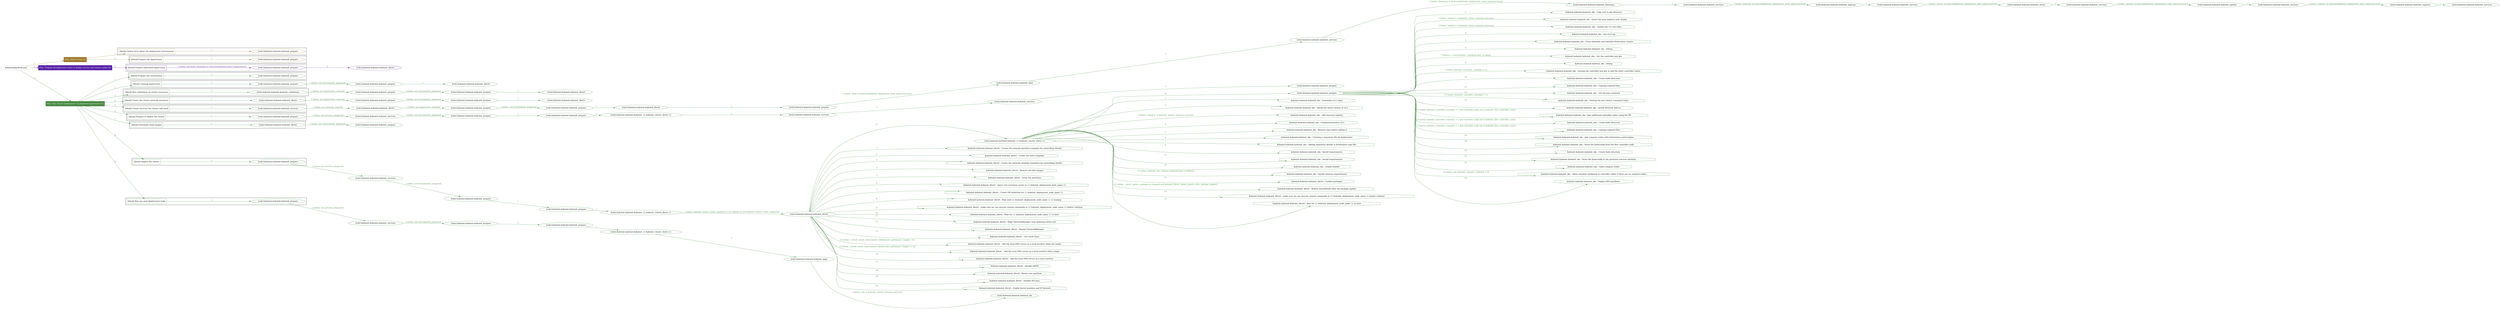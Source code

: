 digraph {
	graph [concentrate=true ordering=in rankdir=LR ratio=fill]
	edge [esep=5 sep=10]
	"kubeinit/playbook.yml" [id=root_node style=dotted]
	play_d4d77b22 [label="Play: Initial setup (1)" color="#a07a2c" fontcolor="#ffffff" id=play_d4d77b22 shape=box style=filled tooltip=localhost]
	"kubeinit/playbook.yml" -> play_d4d77b22 [label="1 " color="#a07a2c" fontcolor="#a07a2c" id=edge_79dcde41 labeltooltip="1 " tooltip="1 "]
	subgraph "kubeinit.kubeinit.kubeinit_prepare" {
		role_4501883b [label="[role] kubeinit.kubeinit.kubeinit_prepare" color="#a07a2c" id=role_4501883b tooltip="kubeinit.kubeinit.kubeinit_prepare"]
	}
	subgraph "kubeinit.kubeinit.kubeinit_prepare" {
		role_047ead16 [label="[role] kubeinit.kubeinit.kubeinit_prepare" color="#a07a2c" id=role_047ead16 tooltip="kubeinit.kubeinit.kubeinit_prepare"]
	}
	subgraph "Play: Initial setup (1)" {
		play_d4d77b22 -> block_c7b52730 [label=1 color="#a07a2c" fontcolor="#a07a2c" id=edge_9160d8a0 labeltooltip=1 tooltip=1]
		subgraph cluster_block_c7b52730 {
			block_c7b52730 [label="[block] Gather facts about the deployment environment" color="#a07a2c" id=block_c7b52730 labeltooltip="Gather facts about the deployment environment" shape=box tooltip="Gather facts about the deployment environment"]
			block_c7b52730 -> role_4501883b [label="1 " color="#a07a2c" fontcolor="#a07a2c" id=edge_6f75cf5a labeltooltip="1 " tooltip="1 "]
		}
		play_d4d77b22 -> block_043a42c6 [label=2 color="#a07a2c" fontcolor="#a07a2c" id=edge_60557d14 labeltooltip=2 tooltip=2]
		subgraph cluster_block_043a42c6 {
			block_043a42c6 [label="[block] Prepare the hypervisors" color="#a07a2c" id=block_043a42c6 labeltooltip="Prepare the hypervisors" shape=box tooltip="Prepare the hypervisors"]
			block_043a42c6 -> role_047ead16 [label="1 " color="#a07a2c" fontcolor="#a07a2c" id=edge_3c9b1602 labeltooltip="1 " tooltip="1 "]
		}
	}
	play_91c883c0 [label="Play: Prepare all hypervisor hosts to deploy service and cluster nodes (0)" color="#5923a9" fontcolor="#ffffff" id=play_91c883c0 shape=box style=filled tooltip="Play: Prepare all hypervisor hosts to deploy service and cluster nodes (0)"]
	"kubeinit/playbook.yml" -> play_91c883c0 [label="2 " color="#5923a9" fontcolor="#5923a9" id=edge_2e8b1e15 labeltooltip="2 " tooltip="2 "]
	subgraph "kubeinit.kubeinit.kubeinit_libvirt" {
		role_669dc52a [label="[role] kubeinit.kubeinit.kubeinit_libvirt" color="#5923a9" id=role_669dc52a tooltip="kubeinit.kubeinit.kubeinit_libvirt"]
	}
	subgraph "kubeinit.kubeinit.kubeinit_prepare" {
		role_9ec33ec7 [label="[role] kubeinit.kubeinit.kubeinit_prepare" color="#5923a9" id=role_9ec33ec7 tooltip="kubeinit.kubeinit.kubeinit_prepare"]
		role_9ec33ec7 -> role_669dc52a [label="1 " color="#5923a9" fontcolor="#5923a9" id=edge_3d23dd4a labeltooltip="1 " tooltip="1 "]
	}
	subgraph "Play: Prepare all hypervisor hosts to deploy service and cluster nodes (0)" {
		play_91c883c0 -> block_e22d822f [label=1 color="#5923a9" fontcolor="#5923a9" id=edge_7d77dcc9 labeltooltip=1 tooltip=1]
		subgraph cluster_block_e22d822f {
			block_e22d822f [label="[block] Prepare individual hypervisors" color="#5923a9" id=block_e22d822f labeltooltip="Prepare individual hypervisors" shape=box tooltip="Prepare individual hypervisors"]
			block_e22d822f -> role_9ec33ec7 [label="1 [when: inventory_hostname in hostvars['kubeinit-facts'].hypervisors]" color="#5923a9" fontcolor="#5923a9" id=edge_fa0eca0b labeltooltip="1 [when: inventory_hostname in hostvars['kubeinit-facts'].hypervisors]" tooltip="1 [when: inventory_hostname in hostvars['kubeinit-facts'].hypervisors]"]
		}
	}
	play_d4f553b8 [label="Play: Run cluster deployment on prepared hypervisors (1)" color="#478943" fontcolor="#ffffff" id=play_d4f553b8 shape=box style=filled tooltip=localhost]
	"kubeinit/playbook.yml" -> play_d4f553b8 [label="3 " color="#478943" fontcolor="#478943" id=edge_8801c0a6 labeltooltip="3 " tooltip="3 "]
	subgraph "kubeinit.kubeinit.kubeinit_prepare" {
		role_c58028f7 [label="[role] kubeinit.kubeinit.kubeinit_prepare" color="#478943" id=role_c58028f7 tooltip="kubeinit.kubeinit.kubeinit_prepare"]
	}
	subgraph "kubeinit.kubeinit.kubeinit_libvirt" {
		role_3917fda2 [label="[role] kubeinit.kubeinit.kubeinit_libvirt" color="#478943" id=role_3917fda2 tooltip="kubeinit.kubeinit.kubeinit_libvirt"]
	}
	subgraph "kubeinit.kubeinit.kubeinit_prepare" {
		role_a69c313b [label="[role] kubeinit.kubeinit.kubeinit_prepare" color="#478943" id=role_a69c313b tooltip="kubeinit.kubeinit.kubeinit_prepare"]
		role_a69c313b -> role_3917fda2 [label="1 " color="#478943" fontcolor="#478943" id=edge_b71e2303 labeltooltip="1 " tooltip="1 "]
	}
	subgraph "kubeinit.kubeinit.kubeinit_prepare" {
		role_db888dc7 [label="[role] kubeinit.kubeinit.kubeinit_prepare" color="#478943" id=role_db888dc7 tooltip="kubeinit.kubeinit.kubeinit_prepare"]
		role_db888dc7 -> role_a69c313b [label="1 [when: not environment_prepared]" color="#478943" fontcolor="#478943" id=edge_5b6bb148 labeltooltip="1 [when: not environment_prepared]" tooltip="1 [when: not environment_prepared]"]
	}
	subgraph "kubeinit.kubeinit.kubeinit_libvirt" {
		role_cfd1fe90 [label="[role] kubeinit.kubeinit.kubeinit_libvirt" color="#478943" id=role_cfd1fe90 tooltip="kubeinit.kubeinit.kubeinit_libvirt"]
	}
	subgraph "kubeinit.kubeinit.kubeinit_prepare" {
		role_fe9180e7 [label="[role] kubeinit.kubeinit.kubeinit_prepare" color="#478943" id=role_fe9180e7 tooltip="kubeinit.kubeinit.kubeinit_prepare"]
		role_fe9180e7 -> role_cfd1fe90 [label="1 " color="#478943" fontcolor="#478943" id=edge_07fadc2b labeltooltip="1 " tooltip="1 "]
	}
	subgraph "kubeinit.kubeinit.kubeinit_prepare" {
		role_79abaab3 [label="[role] kubeinit.kubeinit.kubeinit_prepare" color="#478943" id=role_79abaab3 tooltip="kubeinit.kubeinit.kubeinit_prepare"]
		role_79abaab3 -> role_fe9180e7 [label="1 [when: not environment_prepared]" color="#478943" fontcolor="#478943" id=edge_6b4d68da labeltooltip="1 [when: not environment_prepared]" tooltip="1 [when: not environment_prepared]"]
	}
	subgraph "kubeinit.kubeinit.kubeinit_validations" {
		role_08c80b3b [label="[role] kubeinit.kubeinit.kubeinit_validations" color="#478943" id=role_08c80b3b tooltip="kubeinit.kubeinit.kubeinit_validations"]
		role_08c80b3b -> role_79abaab3 [label="1 [when: not hypervisors_cleaned]" color="#478943" fontcolor="#478943" id=edge_cbfe8aa2 labeltooltip="1 [when: not hypervisors_cleaned]" tooltip="1 [when: not hypervisors_cleaned]"]
	}
	subgraph "kubeinit.kubeinit.kubeinit_libvirt" {
		role_cfe344e5 [label="[role] kubeinit.kubeinit.kubeinit_libvirt" color="#478943" id=role_cfe344e5 tooltip="kubeinit.kubeinit.kubeinit_libvirt"]
	}
	subgraph "kubeinit.kubeinit.kubeinit_prepare" {
		role_c0e626fa [label="[role] kubeinit.kubeinit.kubeinit_prepare" color="#478943" id=role_c0e626fa tooltip="kubeinit.kubeinit.kubeinit_prepare"]
		role_c0e626fa -> role_cfe344e5 [label="1 " color="#478943" fontcolor="#478943" id=edge_96a4e832 labeltooltip="1 " tooltip="1 "]
	}
	subgraph "kubeinit.kubeinit.kubeinit_prepare" {
		role_a91628ec [label="[role] kubeinit.kubeinit.kubeinit_prepare" color="#478943" id=role_a91628ec tooltip="kubeinit.kubeinit.kubeinit_prepare"]
		role_a91628ec -> role_c0e626fa [label="1 [when: not environment_prepared]" color="#478943" fontcolor="#478943" id=edge_5da10824 labeltooltip="1 [when: not environment_prepared]" tooltip="1 [when: not environment_prepared]"]
	}
	subgraph "kubeinit.kubeinit.kubeinit_libvirt" {
		role_e39b89f4 [label="[role] kubeinit.kubeinit.kubeinit_libvirt" color="#478943" id=role_e39b89f4 tooltip="kubeinit.kubeinit.kubeinit_libvirt"]
		role_e39b89f4 -> role_a91628ec [label="1 [when: not hypervisors_cleaned]" color="#478943" fontcolor="#478943" id=edge_ad66539f labeltooltip="1 [when: not hypervisors_cleaned]" tooltip="1 [when: not hypervisors_cleaned]"]
	}
	subgraph "kubeinit.kubeinit.kubeinit_services" {
		role_ae8d18d0 [label="[role] kubeinit.kubeinit.kubeinit_services" color="#478943" id=role_ae8d18d0 tooltip="kubeinit.kubeinit.kubeinit_services"]
	}
	subgraph "kubeinit.kubeinit.kubeinit_registry" {
		role_37f35276 [label="[role] kubeinit.kubeinit.kubeinit_registry" color="#478943" id=role_37f35276 tooltip="kubeinit.kubeinit.kubeinit_registry"]
		role_37f35276 -> role_ae8d18d0 [label="1 " color="#478943" fontcolor="#478943" id=edge_7e3e0c0f labeltooltip="1 " tooltip="1 "]
	}
	subgraph "kubeinit.kubeinit.kubeinit_services" {
		role_48c9e06d [label="[role] kubeinit.kubeinit.kubeinit_services" color="#478943" id=role_48c9e06d tooltip="kubeinit.kubeinit.kubeinit_services"]
		role_48c9e06d -> role_37f35276 [label="1 [when: 'registry' in hostvars[kubeinit_deployment_node_name].services]" color="#478943" fontcolor="#478943" id=edge_f7739789 labeltooltip="1 [when: 'registry' in hostvars[kubeinit_deployment_node_name].services]" tooltip="1 [when: 'registry' in hostvars[kubeinit_deployment_node_name].services]"]
	}
	subgraph "kubeinit.kubeinit.kubeinit_apache" {
		role_e78719f1 [label="[role] kubeinit.kubeinit.kubeinit_apache" color="#478943" id=role_e78719f1 tooltip="kubeinit.kubeinit.kubeinit_apache"]
		role_e78719f1 -> role_48c9e06d [label="1 " color="#478943" fontcolor="#478943" id=edge_3b934ff1 labeltooltip="1 " tooltip="1 "]
	}
	subgraph "kubeinit.kubeinit.kubeinit_services" {
		role_52277560 [label="[role] kubeinit.kubeinit.kubeinit_services" color="#478943" id=role_52277560 tooltip="kubeinit.kubeinit.kubeinit_services"]
		role_52277560 -> role_e78719f1 [label="1 [when: 'apache' in hostvars[kubeinit_deployment_node_name].services]" color="#478943" fontcolor="#478943" id=edge_0d6b33e4 labeltooltip="1 [when: 'apache' in hostvars[kubeinit_deployment_node_name].services]" tooltip="1 [when: 'apache' in hostvars[kubeinit_deployment_node_name].services]"]
	}
	subgraph "kubeinit.kubeinit.kubeinit_nexus" {
		role_5100aa07 [label="[role] kubeinit.kubeinit.kubeinit_nexus" color="#478943" id=role_5100aa07 tooltip="kubeinit.kubeinit.kubeinit_nexus"]
		role_5100aa07 -> role_52277560 [label="1 " color="#478943" fontcolor="#478943" id=edge_b99e6f61 labeltooltip="1 " tooltip="1 "]
	}
	subgraph "kubeinit.kubeinit.kubeinit_services" {
		role_5b4f5647 [label="[role] kubeinit.kubeinit.kubeinit_services" color="#478943" id=role_5b4f5647 tooltip="kubeinit.kubeinit.kubeinit_services"]
		role_5b4f5647 -> role_5100aa07 [label="1 [when: 'nexus' in hostvars[kubeinit_deployment_node_name].services]" color="#478943" fontcolor="#478943" id=edge_f99dc211 labeltooltip="1 [when: 'nexus' in hostvars[kubeinit_deployment_node_name].services]" tooltip="1 [when: 'nexus' in hostvars[kubeinit_deployment_node_name].services]"]
	}
	subgraph "kubeinit.kubeinit.kubeinit_haproxy" {
		role_3cc3ce8a [label="[role] kubeinit.kubeinit.kubeinit_haproxy" color="#478943" id=role_3cc3ce8a tooltip="kubeinit.kubeinit.kubeinit_haproxy"]
		role_3cc3ce8a -> role_5b4f5647 [label="1 " color="#478943" fontcolor="#478943" id=edge_2f2a434f labeltooltip="1 " tooltip="1 "]
	}
	subgraph "kubeinit.kubeinit.kubeinit_services" {
		role_7fa9b4f1 [label="[role] kubeinit.kubeinit.kubeinit_services" color="#478943" id=role_7fa9b4f1 tooltip="kubeinit.kubeinit.kubeinit_services"]
		role_7fa9b4f1 -> role_3cc3ce8a [label="1 [when: 'haproxy' in hostvars[kubeinit_deployment_node_name].services]" color="#478943" fontcolor="#478943" id=edge_d99e5958 labeltooltip="1 [when: 'haproxy' in hostvars[kubeinit_deployment_node_name].services]" tooltip="1 [when: 'haproxy' in hostvars[kubeinit_deployment_node_name].services]"]
	}
	subgraph "kubeinit.kubeinit.kubeinit_dnsmasq" {
		role_89cbbf13 [label="[role] kubeinit.kubeinit.kubeinit_dnsmasq" color="#478943" id=role_89cbbf13 tooltip="kubeinit.kubeinit.kubeinit_dnsmasq"]
		role_89cbbf13 -> role_7fa9b4f1 [label="1 " color="#478943" fontcolor="#478943" id=edge_60d6a06a labeltooltip="1 " tooltip="1 "]
	}
	subgraph "kubeinit.kubeinit.kubeinit_services" {
		role_91f6214d [label="[role] kubeinit.kubeinit.kubeinit_services" color="#478943" id=role_91f6214d tooltip="kubeinit.kubeinit.kubeinit_services"]
		role_91f6214d -> role_89cbbf13 [label="1 [when: 'dnsmasq' in hostvars[kubeinit_deployment_node_name].services]" color="#478943" fontcolor="#478943" id=edge_1c7d1fcb labeltooltip="1 [when: 'dnsmasq' in hostvars[kubeinit_deployment_node_name].services]" tooltip="1 [when: 'dnsmasq' in hostvars[kubeinit_deployment_node_name].services]"]
	}
	subgraph "kubeinit.kubeinit.kubeinit_bind" {
		role_813ae8a4 [label="[role] kubeinit.kubeinit.kubeinit_bind" color="#478943" id=role_813ae8a4 tooltip="kubeinit.kubeinit.kubeinit_bind"]
		role_813ae8a4 -> role_91f6214d [label="1 " color="#478943" fontcolor="#478943" id=edge_86f5b96c labeltooltip="1 " tooltip="1 "]
	}
	subgraph "kubeinit.kubeinit.kubeinit_prepare" {
		role_7f4ef263 [label="[role] kubeinit.kubeinit.kubeinit_prepare" color="#478943" id=role_7f4ef263 tooltip="kubeinit.kubeinit.kubeinit_prepare"]
		role_7f4ef263 -> role_813ae8a4 [label="1 [when: 'bind' in hostvars[kubeinit_deployment_node_name].services]" color="#478943" fontcolor="#478943" id=edge_c3ad13d6 labeltooltip="1 [when: 'bind' in hostvars[kubeinit_deployment_node_name].services]" tooltip="1 [when: 'bind' in hostvars[kubeinit_deployment_node_name].services]"]
	}
	subgraph "kubeinit.kubeinit.kubeinit_libvirt" {
		role_41d34a71 [label="[role] kubeinit.kubeinit.kubeinit_libvirt" color="#478943" id=role_41d34a71 tooltip="kubeinit.kubeinit.kubeinit_libvirt"]
		role_41d34a71 -> role_7f4ef263 [label="1 " color="#478943" fontcolor="#478943" id=edge_825a88b9 labeltooltip="1 " tooltip="1 "]
	}
	subgraph "kubeinit.kubeinit.kubeinit_prepare" {
		role_12e5f435 [label="[role] kubeinit.kubeinit.kubeinit_prepare" color="#478943" id=role_12e5f435 tooltip="kubeinit.kubeinit.kubeinit_prepare"]
		role_12e5f435 -> role_41d34a71 [label="1 " color="#478943" fontcolor="#478943" id=edge_37f16cb2 labeltooltip="1 " tooltip="1 "]
	}
	subgraph "kubeinit.kubeinit.kubeinit_prepare" {
		role_3d51044f [label="[role] kubeinit.kubeinit.kubeinit_prepare" color="#478943" id=role_3d51044f tooltip="kubeinit.kubeinit.kubeinit_prepare"]
		role_3d51044f -> role_12e5f435 [label="1 [when: not environment_prepared]" color="#478943" fontcolor="#478943" id=edge_82e0d5d6 labeltooltip="1 [when: not environment_prepared]" tooltip="1 [when: not environment_prepared]"]
	}
	subgraph "kubeinit.kubeinit.kubeinit_libvirt" {
		role_e99ea3e6 [label="[role] kubeinit.kubeinit.kubeinit_libvirt" color="#478943" id=role_e99ea3e6 tooltip="kubeinit.kubeinit.kubeinit_libvirt"]
		role_e99ea3e6 -> role_3d51044f [label="1 [when: not hypervisors_cleaned]" color="#478943" fontcolor="#478943" id=edge_36ca0c4d labeltooltip="1 [when: not hypervisors_cleaned]" tooltip="1 [when: not hypervisors_cleaned]"]
	}
	subgraph "kubeinit.kubeinit.kubeinit_services" {
		role_fdc29d08 [label="[role] kubeinit.kubeinit.kubeinit_services" color="#478943" id=role_fdc29d08 tooltip="kubeinit.kubeinit.kubeinit_services"]
		role_fdc29d08 -> role_e99ea3e6 [label="1 [when: not network_created]" color="#478943" fontcolor="#478943" id=edge_72854025 labeltooltip="1 [when: not network_created]" tooltip="1 [when: not network_created]"]
	}
	subgraph "kubeinit.kubeinit.kubeinit_prepare" {
		role_1ca90ad2 [label="[role] kubeinit.kubeinit.kubeinit_prepare" color="#478943" id=role_1ca90ad2 tooltip="kubeinit.kubeinit.kubeinit_prepare"]
	}
	subgraph "kubeinit.kubeinit.kubeinit_services" {
		role_9b0968b0 [label="[role] kubeinit.kubeinit.kubeinit_services" color="#478943" id=role_9b0968b0 tooltip="kubeinit.kubeinit.kubeinit_services"]
		role_9b0968b0 -> role_1ca90ad2 [label="1 " color="#478943" fontcolor="#478943" id=edge_8fc0e30c labeltooltip="1 " tooltip="1 "]
	}
	subgraph "kubeinit.kubeinit.kubeinit_services" {
		role_73fdd151 [label="[role] kubeinit.kubeinit.kubeinit_services" color="#478943" id=role_73fdd151 tooltip="kubeinit.kubeinit.kubeinit_services"]
		role_73fdd151 -> role_9b0968b0 [label="1 " color="#478943" fontcolor="#478943" id=edge_efed826b labeltooltip="1 " tooltip="1 "]
	}
	subgraph "kubeinit.kubeinit.kubeinit_{{ kubeinit_cluster_distro }}" {
		role_9e1836e9 [label="[role] kubeinit.kubeinit.kubeinit_{{ kubeinit_cluster_distro }}" color="#478943" id=role_9e1836e9 tooltip="kubeinit.kubeinit.kubeinit_{{ kubeinit_cluster_distro }}"]
		role_9e1836e9 -> role_73fdd151 [label="1 " color="#478943" fontcolor="#478943" id=edge_bb0da919 labeltooltip="1 " tooltip="1 "]
	}
	subgraph "kubeinit.kubeinit.kubeinit_prepare" {
		role_8b6f376c [label="[role] kubeinit.kubeinit.kubeinit_prepare" color="#478943" id=role_8b6f376c tooltip="kubeinit.kubeinit.kubeinit_prepare"]
		role_8b6f376c -> role_9e1836e9 [label="1 " color="#478943" fontcolor="#478943" id=edge_705d5cdd labeltooltip="1 " tooltip="1 "]
	}
	subgraph "kubeinit.kubeinit.kubeinit_prepare" {
		role_5f414413 [label="[role] kubeinit.kubeinit.kubeinit_prepare" color="#478943" id=role_5f414413 tooltip="kubeinit.kubeinit.kubeinit_prepare"]
		role_5f414413 -> role_8b6f376c [label="1 " color="#478943" fontcolor="#478943" id=edge_d5652087 labeltooltip="1 " tooltip="1 "]
	}
	subgraph "kubeinit.kubeinit.kubeinit_services" {
		role_e0341c39 [label="[role] kubeinit.kubeinit.kubeinit_services" color="#478943" id=role_e0341c39 tooltip="kubeinit.kubeinit.kubeinit_services"]
		role_e0341c39 -> role_5f414413 [label="1 [when: not environment_prepared]" color="#478943" fontcolor="#478943" id=edge_68f52832 labeltooltip="1 [when: not environment_prepared]" tooltip="1 [when: not environment_prepared]"]
	}
	subgraph "kubeinit.kubeinit.kubeinit_prepare" {
		role_33ab1c8f [label="[role] kubeinit.kubeinit.kubeinit_prepare" color="#478943" id=role_33ab1c8f tooltip="kubeinit.kubeinit.kubeinit_prepare"]
		role_33ab1c8f -> role_e0341c39 [label="1 [when: not services_prepared]" color="#478943" fontcolor="#478943" id=edge_274a162a labeltooltip="1 [when: not services_prepared]" tooltip="1 [when: not services_prepared]"]
	}
	subgraph "kubeinit.kubeinit.kubeinit_prepare" {
		role_4a91c4ba [label="[role] kubeinit.kubeinit.kubeinit_prepare" color="#478943" id=role_4a91c4ba tooltip="kubeinit.kubeinit.kubeinit_prepare"]
	}
	subgraph "kubeinit.kubeinit.kubeinit_libvirt" {
		role_bdab9dc5 [label="[role] kubeinit.kubeinit.kubeinit_libvirt" color="#478943" id=role_bdab9dc5 tooltip="kubeinit.kubeinit.kubeinit_libvirt"]
		role_bdab9dc5 -> role_4a91c4ba [label="1 [when: not environment_prepared]" color="#478943" fontcolor="#478943" id=edge_7f43e0c6 labeltooltip="1 [when: not environment_prepared]" tooltip="1 [when: not environment_prepared]"]
	}
	subgraph "kubeinit.kubeinit.kubeinit_prepare" {
		role_af5460e3 [label="[role] kubeinit.kubeinit.kubeinit_prepare" color="#478943" id=role_af5460e3 tooltip="kubeinit.kubeinit.kubeinit_prepare"]
		task_7c10e38d [label="kubeinit.kubeinit.kubeinit_eks : Copy cert to pki directory" color="#478943" id=task_7c10e38d shape=octagon tooltip="kubeinit.kubeinit.kubeinit_eks : Copy cert to pki directory"]
		role_af5460e3 -> task_7c10e38d [label="1 " color="#478943" fontcolor="#478943" id=edge_69617a4b labeltooltip="1 " tooltip="1 "]
		task_33202d2a [label="kubeinit.kubeinit.kubeinit_eks : Insert the local registry auth details" color="#478943" id=task_33202d2a shape=octagon tooltip="kubeinit.kubeinit.kubeinit_eks : Insert the local registry auth details"]
		role_af5460e3 -> task_33202d2a [label="2 [when: 'registry' in kubeinit_cluster_hostvars.services]" color="#478943" fontcolor="#478943" id=edge_f4ce74c3 labeltooltip="2 [when: 'registry' in kubeinit_cluster_hostvars.services]" tooltip="2 [when: 'registry' in kubeinit_cluster_hostvars.services]"]
		task_44817f6e [label="kubeinit.kubeinit.kubeinit_eks : Update the CA certs files" color="#478943" id=task_44817f6e shape=octagon tooltip="kubeinit.kubeinit.kubeinit_eks : Update the CA certs files"]
		role_af5460e3 -> task_44817f6e [label="3 [when: 'registry' in kubeinit_cluster_hostvars.services]" color="#478943" fontcolor="#478943" id=edge_7e1005bb labeltooltip="3 [when: 'registry' in kubeinit_cluster_hostvars.services]" tooltip="3 [when: 'registry' in kubeinit_cluster_hostvars.services]"]
		task_de3a362e [label="kubeinit.kubeinit.kubeinit_eks : Get etcd tag" color="#478943" id=task_de3a362e shape=octagon tooltip="kubeinit.kubeinit.kubeinit_eks : Get etcd tag"]
		role_af5460e3 -> task_de3a362e [label="4 " color="#478943" fontcolor="#478943" id=edge_48ee3e14 labeltooltip="4 " tooltip="4 "]
		task_96eaa129 [label="kubeinit.kubeinit.kubeinit_eks : Clean kubeadm and initialize Kubernetes cluster" color="#478943" id=task_96eaa129 shape=octagon tooltip="kubeinit.kubeinit.kubeinit_eks : Clean kubeadm and initialize Kubernetes cluster"]
		role_af5460e3 -> task_96eaa129 [label="5 " color="#478943" fontcolor="#478943" id=edge_21f83e2d labeltooltip="5 " tooltip="5 "]
		task_db5e8f02 [label="kubeinit.kubeinit.kubeinit_eks : Debug" color="#478943" id=task_db5e8f02 shape=octagon tooltip="kubeinit.kubeinit.kubeinit_eks : Debug"]
		role_af5460e3 -> task_db5e8f02 [label="6 " color="#478943" fontcolor="#478943" id=edge_542a2dc0 labeltooltip="6 " tooltip="6 "]
		task_4cf57dad [label="kubeinit.kubeinit.kubeinit_eks : Get the controller join key" color="#478943" id=task_4cf57dad shape=octagon tooltip="kubeinit.kubeinit.kubeinit_eks : Get the controller join key"]
		role_af5460e3 -> task_4cf57dad [label="7 [when: ('--control-plane --certificate-key' in item)]" color="#478943" fontcolor="#478943" id=edge_81e549ab labeltooltip="7 [when: ('--control-plane --certificate-key' in item)]" tooltip="7 [when: ('--control-plane --certificate-key' in item)]"]
		task_0c64eefb [label="kubeinit.kubeinit.kubeinit_eks : Debug" color="#478943" id=task_0c64eefb shape=octagon tooltip="kubeinit.kubeinit.kubeinit_eks : Debug"]
		role_af5460e3 -> task_0c64eefb [label="8 " color="#478943" fontcolor="#478943" id=edge_ece7d75e labeltooltip="8 " tooltip="8 "]
		task_f42fc3c0 [label="kubeinit.kubeinit.kubeinit_eks : Storing the controller join key to add the other controller nodes." color="#478943" id=task_f42fc3c0 shape=octagon tooltip="kubeinit.kubeinit.kubeinit_eks : Storing the controller join key to add the other controller nodes."]
		role_af5460e3 -> task_f42fc3c0 [label="9 [when: kubeinit_controller_count|int > 1]" color="#478943" fontcolor="#478943" id=edge_7ef73b54 labeltooltip="9 [when: kubeinit_controller_count|int > 1]" tooltip="9 [when: kubeinit_controller_count|int > 1]"]
		task_5fd52c8e [label="kubeinit.kubeinit.kubeinit_eks : Create kube directory" color="#478943" id=task_5fd52c8e shape=octagon tooltip="kubeinit.kubeinit.kubeinit_eks : Create kube directory"]
		role_af5460e3 -> task_5fd52c8e [label="10 " color="#478943" fontcolor="#478943" id=edge_7f249cdf labeltooltip="10 " tooltip="10 "]
		task_80734f60 [label="kubeinit.kubeinit.kubeinit_eks : Copying required files" color="#478943" id=task_80734f60 shape=octagon tooltip="kubeinit.kubeinit.kubeinit_eks : Copying required files"]
		role_af5460e3 -> task_80734f60 [label="11 " color="#478943" fontcolor="#478943" id=edge_4144a3bd labeltooltip="11 " tooltip="11 "]
		task_3659308e [label="kubeinit.kubeinit.kubeinit_eks : Get the join command" color="#478943" id=task_3659308e shape=octagon tooltip="kubeinit.kubeinit.kubeinit_eks : Get the join command"]
		role_af5460e3 -> task_3659308e [label="12 " color="#478943" fontcolor="#478943" id=edge_496c691c labeltooltip="12 " tooltip="12 "]
		task_0a6eead4 [label="kubeinit.kubeinit.kubeinit_eks : Storing the join cluster command token." color="#478943" id=task_0a6eead4 shape=octagon tooltip="kubeinit.kubeinit.kubeinit_eks : Storing the join cluster command token."]
		role_af5460e3 -> task_0a6eead4 [label="13 [when: kubeinit_controller_count|int > 1]" color="#478943" fontcolor="#478943" id=edge_9e105039 labeltooltip="13 [when: kubeinit_controller_count|int > 1]" tooltip="13 [when: kubeinit_controller_count|int > 1]"]
		task_311d7121 [label="kubeinit.kubeinit.kubeinit_eks : Install Network Add-on" color="#478943" id=task_311d7121 shape=octagon tooltip="kubeinit.kubeinit.kubeinit_eks : Install Network Add-on"]
		role_af5460e3 -> task_311d7121 [label="14 " color="#478943" fontcolor="#478943" id=edge_b19f9888 labeltooltip="14 " tooltip="14 "]
		task_da78d7fc [label="kubeinit.kubeinit.kubeinit_eks : Join additional controller nodes using the PK" color="#478943" id=task_da78d7fc shape=octagon tooltip="kubeinit.kubeinit.kubeinit_eks : Join additional controller nodes using the PK"]
		role_af5460e3 -> task_da78d7fc [label="15 [when: kubeinit_controller_count|int > 1 and controller_node not in kubeinit_first_controller_node]" color="#478943" fontcolor="#478943" id=edge_08bb1b63 labeltooltip="15 [when: kubeinit_controller_count|int > 1 and controller_node not in kubeinit_first_controller_node]" tooltip="15 [when: kubeinit_controller_count|int > 1 and controller_node not in kubeinit_first_controller_node]"]
		task_2cc5931b [label="kubeinit.kubeinit.kubeinit_eks : Create kube directory" color="#478943" id=task_2cc5931b shape=octagon tooltip="kubeinit.kubeinit.kubeinit_eks : Create kube directory"]
		role_af5460e3 -> task_2cc5931b [label="16 [when: kubeinit_controller_count|int > 1 and controller_node not in kubeinit_first_controller_node]" color="#478943" fontcolor="#478943" id=edge_ef50738b labeltooltip="16 [when: kubeinit_controller_count|int > 1 and controller_node not in kubeinit_first_controller_node]" tooltip="16 [when: kubeinit_controller_count|int > 1 and controller_node not in kubeinit_first_controller_node]"]
		task_604bd79d [label="kubeinit.kubeinit.kubeinit_eks : Copying required files" color="#478943" id=task_604bd79d shape=octagon tooltip="kubeinit.kubeinit.kubeinit_eks : Copying required files"]
		role_af5460e3 -> task_604bd79d [label="17 [when: kubeinit_controller_count|int > 1 and controller_node not in kubeinit_first_controller_node]" color="#478943" fontcolor="#478943" id=edge_a0eb31dd labeltooltip="17 [when: kubeinit_controller_count|int > 1 and controller_node not in kubeinit_first_controller_node]" tooltip="17 [when: kubeinit_controller_count|int > 1 and controller_node not in kubeinit_first_controller_node]"]
		task_3bd770d6 [label="kubeinit.kubeinit.kubeinit_eks : Join compute nodes with kubernetes control plane" color="#478943" id=task_3bd770d6 shape=octagon tooltip="kubeinit.kubeinit.kubeinit_eks : Join compute nodes with kubernetes control plane"]
		role_af5460e3 -> task_3bd770d6 [label="18 " color="#478943" fontcolor="#478943" id=edge_0803211b labeltooltip="18 " tooltip="18 "]
		task_99399395 [label="kubeinit.kubeinit.kubeinit_eks : Fetch the kubeconfig from the first controller node" color="#478943" id=task_99399395 shape=octagon tooltip="kubeinit.kubeinit.kubeinit_eks : Fetch the kubeconfig from the first controller node"]
		role_af5460e3 -> task_99399395 [label="19 " color="#478943" fontcolor="#478943" id=edge_8800802d labeltooltip="19 " tooltip="19 "]
		task_1ec0329d [label="kubeinit.kubeinit.kubeinit_eks : Create kube directory" color="#478943" id=task_1ec0329d shape=octagon tooltip="kubeinit.kubeinit.kubeinit_eks : Create kube directory"]
		role_af5460e3 -> task_1ec0329d [label="20 " color="#478943" fontcolor="#478943" id=edge_6fa72800 labeltooltip="20 " tooltip="20 "]
		task_2baaeb9d [label="kubeinit.kubeinit.kubeinit_eks : Store the kubeconfig to the provision services machine." color="#478943" id=task_2baaeb9d shape=octagon tooltip="kubeinit.kubeinit.kubeinit_eks : Store the kubeconfig to the provision services machine."]
		role_af5460e3 -> task_2baaeb9d [label="21 " color="#478943" fontcolor="#478943" id=edge_74a57fa3 labeltooltip="21 " tooltip="21 "]
		task_e680de02 [label="kubeinit.kubeinit.kubeinit_eks : Label compute nodes" color="#478943" id=task_e680de02 shape=octagon tooltip="kubeinit.kubeinit.kubeinit_eks : Label compute nodes"]
		role_af5460e3 -> task_e680de02 [label="22 " color="#478943" fontcolor="#478943" id=edge_b2501d05 labeltooltip="22 " tooltip="22 "]
		task_ad09aea2 [label="kubeinit.kubeinit.kubeinit_eks : Allow schedule workloads in controller nodes if there are no compute nodes" color="#478943" id=task_ad09aea2 shape=octagon tooltip="kubeinit.kubeinit.kubeinit_eks : Allow schedule workloads in controller nodes if there are no compute nodes"]
		role_af5460e3 -> task_ad09aea2 [label="23 [when: not kubeinit_compute_count|int > 0]" color="#478943" fontcolor="#478943" id=edge_23488848 labeltooltip="23 [when: not kubeinit_compute_count|int > 0]" tooltip="23 [when: not kubeinit_compute_count|int > 0]"]
		task_843be7fa [label="kubeinit.kubeinit.kubeinit_eks : Deploy EKS manifests." color="#478943" id=task_843be7fa shape=octagon tooltip="kubeinit.kubeinit.kubeinit_eks : Deploy EKS manifests."]
		role_af5460e3 -> task_843be7fa [label="24 " color="#478943" fontcolor="#478943" id=edge_5817a82d labeltooltip="24 " tooltip="24 "]
	}
	subgraph "kubeinit.kubeinit.kubeinit_{{ kubeinit_cluster_distro }}" {
		role_5631aab2 [label="[role] kubeinit.kubeinit.kubeinit_{{ kubeinit_cluster_distro }}" color="#478943" id=role_5631aab2 tooltip="kubeinit.kubeinit.kubeinit_{{ kubeinit_cluster_distro }}"]
		task_56e9ff15 [label="kubeinit.kubeinit.kubeinit_eks : Download cri-o repos" color="#478943" id=task_56e9ff15 shape=octagon tooltip="kubeinit.kubeinit.kubeinit_eks : Download cri-o repos"]
		role_5631aab2 -> task_56e9ff15 [label="1 " color="#478943" fontcolor="#478943" id=edge_7d5aada3 labeltooltip="1 " tooltip="1 "]
		task_0aa302d8 [label="kubeinit.kubeinit.kubeinit_eks : Install the latest version of cri-o" color="#478943" id=task_0aa302d8 shape=octagon tooltip="kubeinit.kubeinit.kubeinit_eks : Install the latest version of cri-o"]
		role_5631aab2 -> task_0aa302d8 [label="2 " color="#478943" fontcolor="#478943" id=edge_d0468488 labeltooltip="2 " tooltip="2 "]
		task_cd977691 [label="kubeinit.kubeinit.kubeinit_eks : Add insecure registry" color="#478943" id=task_cd977691 shape=octagon tooltip="kubeinit.kubeinit.kubeinit_eks : Add insecure registry"]
		role_5631aab2 -> task_cd977691 [label="3 [when: 'registry' in kubeinit_cluster_hostvars.services]" color="#478943" fontcolor="#478943" id=edge_3bb75668 labeltooltip="3 [when: 'registry' in kubeinit_cluster_hostvars.services]" tooltip="3 [when: 'registry' in kubeinit_cluster_hostvars.services]"]
		task_b1ceb86c [label="kubeinit.kubeinit.kubeinit_eks : Enable/start/status cri-o" color="#478943" id=task_b1ceb86c shape=octagon tooltip="kubeinit.kubeinit.kubeinit_eks : Enable/start/status cri-o"]
		role_5631aab2 -> task_b1ceb86c [label="4 " color="#478943" fontcolor="#478943" id=edge_07008520 labeltooltip="4 " tooltip="4 "]
		task_64afa241 [label="kubeinit.kubeinit.kubeinit_eks : Remove repo before adding it" color="#478943" id=task_64afa241 shape=octagon tooltip="kubeinit.kubeinit.kubeinit_eks : Remove repo before adding it"]
		role_5631aab2 -> task_64afa241 [label="5 " color="#478943" fontcolor="#478943" id=edge_5b6eef9b labeltooltip="5 " tooltip="5 "]
		task_48cbf33d [label="kubeinit.kubeinit.kubeinit_eks : Creating a repository file for Kubernetes" color="#478943" id=task_48cbf33d shape=octagon tooltip="kubeinit.kubeinit.kubeinit_eks : Creating a repository file for Kubernetes"]
		role_5631aab2 -> task_48cbf33d [label="6 " color="#478943" fontcolor="#478943" id=edge_ebba4cb8 labeltooltip="6 " tooltip="6 "]
		task_640cbf9a [label="kubeinit.kubeinit.kubeinit_eks : Adding repository details in Kubernetes repo file." color="#478943" id=task_640cbf9a shape=octagon tooltip="kubeinit.kubeinit.kubeinit_eks : Adding repository details in Kubernetes repo file."]
		role_5631aab2 -> task_640cbf9a [label="7 " color="#478943" fontcolor="#478943" id=edge_03fa088b labeltooltip="7 " tooltip="7 "]
		task_b65990db [label="kubeinit.kubeinit.kubeinit_eks : Install requirements" color="#478943" id=task_b65990db shape=octagon tooltip="kubeinit.kubeinit.kubeinit_eks : Install requirements"]
		role_5631aab2 -> task_b65990db [label="8 " color="#478943" fontcolor="#478943" id=edge_4f5a3d91 labeltooltip="8 " tooltip="8 "]
		task_91ba081b [label="kubeinit.kubeinit.kubeinit_eks : Install requirements" color="#478943" id=task_91ba081b shape=octagon tooltip="kubeinit.kubeinit.kubeinit_eks : Install requirements"]
		role_5631aab2 -> task_91ba081b [label="9 " color="#478943" fontcolor="#478943" id=edge_2e2e9e41 labeltooltip="9 " tooltip="9 "]
		task_fef00df6 [label="kubeinit.kubeinit.kubeinit_eks : Enable kubelet" color="#478943" id=task_fef00df6 shape=octagon tooltip="kubeinit.kubeinit.kubeinit_eks : Enable kubelet"]
		role_5631aab2 -> task_fef00df6 [label="10 " color="#478943" fontcolor="#478943" id=edge_47c4b744 labeltooltip="10 " tooltip="10 "]
		task_b8df4b34 [label="kubeinit.kubeinit.kubeinit_eks : Install common requirements" color="#478943" id=task_b8df4b34 shape=octagon tooltip="kubeinit.kubeinit.kubeinit_eks : Install common requirements"]
		role_5631aab2 -> task_b8df4b34 [label="11 [when: kubeinit_eks_common_dependencies is defined]" color="#478943" fontcolor="#478943" id=edge_a07751bc labeltooltip="11 [when: kubeinit_eks_common_dependencies is defined]" tooltip="11 [when: kubeinit_eks_common_dependencies is defined]"]
		task_d1cd5190 [label="kubeinit.kubeinit.kubeinit_libvirt : Update packages" color="#478943" id=task_d1cd5190 shape=octagon tooltip="kubeinit.kubeinit.kubeinit_libvirt : Update packages"]
		role_5631aab2 -> task_d1cd5190 [label="12 " color="#478943" fontcolor="#478943" id=edge_8cc1cb8b labeltooltip="12 " tooltip="12 "]
		task_86c274f6 [label="kubeinit.kubeinit.kubeinit_libvirt : Reboot immediately after the package update" color="#478943" id=task_86c274f6 shape=octagon tooltip="kubeinit.kubeinit.kubeinit_libvirt : Reboot immediately after the package update"]
		role_5631aab2 -> task_86c274f6 [label="13 [when: _result_update_packages is changed and kubeinit_libvirt_reboot_guests_after_package_update]" color="#478943" fontcolor="#478943" id=edge_204b6fde labeltooltip="13 [when: _result_update_packages is changed and kubeinit_libvirt_reboot_guests_after_package_update]" tooltip="13 [when: _result_update_packages is changed and kubeinit_libvirt_reboot_guests_after_package_update]"]
		task_3239d41f [label="kubeinit.kubeinit.kubeinit_libvirt : make sure we can execute remote commands in {{ kubeinit_deployment_node_name }} before continue" color="#478943" id=task_3239d41f shape=octagon tooltip="kubeinit.kubeinit.kubeinit_libvirt : make sure we can execute remote commands in {{ kubeinit_deployment_node_name }} before continue"]
		role_5631aab2 -> task_3239d41f [label="14 " color="#478943" fontcolor="#478943" id=edge_cecb1547 labeltooltip="14 " tooltip="14 "]
		task_9d70f98b [label="kubeinit.kubeinit.kubeinit_libvirt : Wait for {{ kubeinit_deployment_node_name }} to boot" color="#478943" id=task_9d70f98b shape=octagon tooltip="kubeinit.kubeinit.kubeinit_libvirt : Wait for {{ kubeinit_deployment_node_name }} to boot"]
		role_5631aab2 -> task_9d70f98b [label="15 " color="#478943" fontcolor="#478943" id=edge_d7441560 labeltooltip="15 " tooltip="15 "]
		role_5631aab2 -> role_af5460e3 [label="16 " color="#478943" fontcolor="#478943" id=edge_1d14b866 labeltooltip="16 " tooltip="16 "]
	}
	subgraph "kubeinit.kubeinit.kubeinit_libvirt" {
		role_b2abf3f9 [label="[role] kubeinit.kubeinit.kubeinit_libvirt" color="#478943" id=role_b2abf3f9 tooltip="kubeinit.kubeinit.kubeinit_libvirt"]
		task_39322a83 [label="kubeinit.kubeinit.kubeinit_libvirt : Create the network interface template for networking details" color="#478943" id=task_39322a83 shape=octagon tooltip="kubeinit.kubeinit.kubeinit_libvirt : Create the network interface template for networking details"]
		role_b2abf3f9 -> task_39322a83 [label="1 " color="#478943" fontcolor="#478943" id=edge_315458be labeltooltip="1 " tooltip="1 "]
		task_ad0de7e8 [label="kubeinit.kubeinit.kubeinit_libvirt : Create the hosts template" color="#478943" id=task_ad0de7e8 shape=octagon tooltip="kubeinit.kubeinit.kubeinit_libvirt : Create the hosts template"]
		role_b2abf3f9 -> task_ad0de7e8 [label="2 " color="#478943" fontcolor="#478943" id=edge_eeeaa63a labeltooltip="2 " tooltip="2 "]
		task_250d6ab0 [label="kubeinit.kubeinit.kubeinit_libvirt : Create the network cloudinit templates for networking details" color="#478943" id=task_250d6ab0 shape=octagon tooltip="kubeinit.kubeinit.kubeinit_libvirt : Create the network cloudinit templates for networking details"]
		role_b2abf3f9 -> task_250d6ab0 [label="3 " color="#478943" fontcolor="#478943" id=edge_3bb37b71 labeltooltip="3 " tooltip="3 "]
		task_40a04d62 [label="kubeinit.kubeinit.kubeinit_libvirt : Remove old disk images" color="#478943" id=task_40a04d62 shape=octagon tooltip="kubeinit.kubeinit.kubeinit_libvirt : Remove old disk images"]
		role_b2abf3f9 -> task_40a04d62 [label="4 " color="#478943" fontcolor="#478943" id=edge_e4ef3686 labeltooltip="4 " tooltip="4 "]
		task_1d901d61 [label="kubeinit.kubeinit.kubeinit_libvirt : Grow the partitions" color="#478943" id=task_1d901d61 shape=octagon tooltip="kubeinit.kubeinit.kubeinit_libvirt : Grow the partitions"]
		role_b2abf3f9 -> task_1d901d61 [label="5 " color="#478943" fontcolor="#478943" id=edge_f16945c5 labeltooltip="5 " tooltip="5 "]
		task_9aa72b52 [label="kubeinit.kubeinit.kubeinit_libvirt : Inject virt-customize assets in {{ kubeinit_deployment_node_name }}" color="#478943" id=task_9aa72b52 shape=octagon tooltip="kubeinit.kubeinit.kubeinit_libvirt : Inject virt-customize assets in {{ kubeinit_deployment_node_name }}"]
		role_b2abf3f9 -> task_9aa72b52 [label="6 " color="#478943" fontcolor="#478943" id=edge_e07ec5cd labeltooltip="6 " tooltip="6 "]
		task_ca87a01e [label="kubeinit.kubeinit.kubeinit_libvirt : Create VM definition for {{ kubeinit_deployment_node_name }}" color="#478943" id=task_ca87a01e shape=octagon tooltip="kubeinit.kubeinit.kubeinit_libvirt : Create VM definition for {{ kubeinit_deployment_node_name }}"]
		role_b2abf3f9 -> task_ca87a01e [label="7 " color="#478943" fontcolor="#478943" id=edge_921c0631 labeltooltip="7 " tooltip="7 "]
		task_f7cd9b3f [label="kubeinit.kubeinit.kubeinit_libvirt : Wait until {{ kubeinit_deployment_node_name }} is running" color="#478943" id=task_f7cd9b3f shape=octagon tooltip="kubeinit.kubeinit.kubeinit_libvirt : Wait until {{ kubeinit_deployment_node_name }} is running"]
		role_b2abf3f9 -> task_f7cd9b3f [label="8 " color="#478943" fontcolor="#478943" id=edge_1e974561 labeltooltip="8 " tooltip="8 "]
		task_2afdf97e [label="kubeinit.kubeinit.kubeinit_libvirt : make sure we can execute remote commands in {{ kubeinit_deployment_node_name }} before continue" color="#478943" id=task_2afdf97e shape=octagon tooltip="kubeinit.kubeinit.kubeinit_libvirt : make sure we can execute remote commands in {{ kubeinit_deployment_node_name }} before continue"]
		role_b2abf3f9 -> task_2afdf97e [label="9 " color="#478943" fontcolor="#478943" id=edge_830746ff labeltooltip="9 " tooltip="9 "]
		task_07fec93e [label="kubeinit.kubeinit.kubeinit_libvirt : Wait for {{ kubeinit_deployment_node_name }} to boot" color="#478943" id=task_07fec93e shape=octagon tooltip="kubeinit.kubeinit.kubeinit_libvirt : Wait for {{ kubeinit_deployment_node_name }} to boot"]
		role_b2abf3f9 -> task_07fec93e [label="10 " color="#478943" fontcolor="#478943" id=edge_e0d9f2ae labeltooltip="10 " tooltip="10 "]
		task_092a74ac [label="kubeinit.kubeinit.kubeinit_libvirt : Make NetworkManager stop updating resolv.conf" color="#478943" id=task_092a74ac shape=octagon tooltip="kubeinit.kubeinit.kubeinit_libvirt : Make NetworkManager stop updating resolv.conf"]
		role_b2abf3f9 -> task_092a74ac [label="11 " color="#478943" fontcolor="#478943" id=edge_93325024 labeltooltip="11 " tooltip="11 "]
		task_0e7614a6 [label="kubeinit.kubeinit.kubeinit_libvirt : Restart NetworkManager" color="#478943" id=task_0e7614a6 shape=octagon tooltip="kubeinit.kubeinit.kubeinit_libvirt : Restart NetworkManager"]
		role_b2abf3f9 -> task_0e7614a6 [label="12 " color="#478943" fontcolor="#478943" id=edge_c7c42162 labeltooltip="12 " tooltip="12 "]
		task_70b65d85 [label="kubeinit.kubeinit.kubeinit_libvirt : Get resolv lines" color="#478943" id=task_70b65d85 shape=octagon tooltip="kubeinit.kubeinit.kubeinit_libvirt : Get resolv lines"]
		role_b2abf3f9 -> task_70b65d85 [label="13 " color="#478943" fontcolor="#478943" id=edge_51befd94 labeltooltip="13 " tooltip="13 "]
		task_5c52f935 [label="kubeinit.kubeinit.kubeinit_libvirt : Add the local DNS server as a local resolver when not empty" color="#478943" id=task_5c52f935 shape=octagon tooltip="kubeinit.kubeinit.kubeinit_libvirt : Add the local DNS server as a local resolver when not empty"]
		role_b2abf3f9 -> task_5c52f935 [label="14 [when: (_result_resolv_conf.content | b64decode).splitlines() | length > 0]" color="#478943" fontcolor="#478943" id=edge_6729a9d7 labeltooltip="14 [when: (_result_resolv_conf.content | b64decode).splitlines() | length > 0]" tooltip="14 [when: (_result_resolv_conf.content | b64decode).splitlines() | length > 0]"]
		task_bfa3cfe1 [label="kubeinit.kubeinit.kubeinit_libvirt : Add the local DNS server as a local resolver when empty" color="#478943" id=task_bfa3cfe1 shape=octagon tooltip="kubeinit.kubeinit.kubeinit_libvirt : Add the local DNS server as a local resolver when empty"]
		role_b2abf3f9 -> task_bfa3cfe1 [label="15 [when: (_result_resolv_conf.content | b64decode).splitlines() | length == 0]" color="#478943" fontcolor="#478943" id=edge_fda701b4 labeltooltip="15 [when: (_result_resolv_conf.content | b64decode).splitlines() | length == 0]" tooltip="15 [when: (_result_resolv_conf.content | b64decode).splitlines() | length == 0]"]
		task_89952c0e [label="kubeinit.kubeinit.kubeinit_libvirt : Add the local DNS server as a local resolver" color="#478943" id=task_89952c0e shape=octagon tooltip="kubeinit.kubeinit.kubeinit_libvirt : Add the local DNS server as a local resolver"]
		role_b2abf3f9 -> task_89952c0e [label="16 " color="#478943" fontcolor="#478943" id=edge_b0436b81 labeltooltip="16 " tooltip="16 "]
		task_296899ef [label="kubeinit.kubeinit.kubeinit_libvirt : Disable SWAP" color="#478943" id=task_296899ef shape=octagon tooltip="kubeinit.kubeinit.kubeinit_libvirt : Disable SWAP"]
		role_b2abf3f9 -> task_296899ef [label="17 " color="#478943" fontcolor="#478943" id=edge_3e90ba73 labeltooltip="17 " tooltip="17 "]
		task_1a045d85 [label="kubeinit.kubeinit.kubeinit_libvirt : Resize root partition" color="#478943" id=task_1a045d85 shape=octagon tooltip="kubeinit.kubeinit.kubeinit_libvirt : Resize root partition"]
		role_b2abf3f9 -> task_1a045d85 [label="18 " color="#478943" fontcolor="#478943" id=edge_be1e813c labeltooltip="18 " tooltip="18 "]
		task_75d4bd91 [label="kubeinit.kubeinit.kubeinit_libvirt : Disable SELinux" color="#478943" id=task_75d4bd91 shape=octagon tooltip="kubeinit.kubeinit.kubeinit_libvirt : Disable SELinux"]
		role_b2abf3f9 -> task_75d4bd91 [label="19 " color="#478943" fontcolor="#478943" id=edge_55404429 labeltooltip="19 " tooltip="19 "]
		task_9f754949 [label="kubeinit.kubeinit.kubeinit_libvirt : Enable kernel modules and IP forward" color="#478943" id=task_9f754949 shape=octagon tooltip="kubeinit.kubeinit.kubeinit_libvirt : Enable kernel modules and IP forward"]
		role_b2abf3f9 -> task_9f754949 [label="20 " color="#478943" fontcolor="#478943" id=edge_7fb27497 labeltooltip="20 " tooltip="20 "]
		role_b2abf3f9 -> role_5631aab2 [label="21 " color="#478943" fontcolor="#478943" id=edge_f4ff3bd5 labeltooltip="21 " tooltip="21 "]
	}
	subgraph "kubeinit.kubeinit.kubeinit_{{ kubeinit_cluster_distro }}" {
		role_088aa39f [label="[role] kubeinit.kubeinit.kubeinit_{{ kubeinit_cluster_distro }}" color="#478943" id=role_088aa39f tooltip="kubeinit.kubeinit.kubeinit_{{ kubeinit_cluster_distro }}"]
		role_088aa39f -> role_b2abf3f9 [label="1 [when: kubeinit_cluster_nodes_deployed is not defined or not kubeinit_cluster_nodes_deployed]" color="#478943" fontcolor="#478943" id=edge_545bd0ac labeltooltip="1 [when: kubeinit_cluster_nodes_deployed is not defined or not kubeinit_cluster_nodes_deployed]" tooltip="1 [when: kubeinit_cluster_nodes_deployed is not defined or not kubeinit_cluster_nodes_deployed]"]
	}
	subgraph "kubeinit.kubeinit.kubeinit_prepare" {
		role_ae4764ee [label="[role] kubeinit.kubeinit.kubeinit_prepare" color="#478943" id=role_ae4764ee tooltip="kubeinit.kubeinit.kubeinit_prepare"]
		role_ae4764ee -> role_088aa39f [label="1 " color="#478943" fontcolor="#478943" id=edge_9beea212 labeltooltip="1 " tooltip="1 "]
	}
	subgraph "kubeinit.kubeinit.kubeinit_prepare" {
		role_c7caa310 [label="[role] kubeinit.kubeinit.kubeinit_prepare" color="#478943" id=role_c7caa310 tooltip="kubeinit.kubeinit.kubeinit_prepare"]
		role_c7caa310 -> role_ae4764ee [label="1 " color="#478943" fontcolor="#478943" id=edge_7bcc84d9 labeltooltip="1 " tooltip="1 "]
	}
	subgraph "kubeinit.kubeinit.kubeinit_services" {
		role_5579fb32 [label="[role] kubeinit.kubeinit.kubeinit_services" color="#478943" id=role_5579fb32 tooltip="kubeinit.kubeinit.kubeinit_services"]
		role_5579fb32 -> role_c7caa310 [label="1 [when: not environment_prepared]" color="#478943" fontcolor="#478943" id=edge_bb6b99e0 labeltooltip="1 [when: not environment_prepared]" tooltip="1 [when: not environment_prepared]"]
	}
	subgraph "kubeinit.kubeinit.kubeinit_prepare" {
		role_8982e36d [label="[role] kubeinit.kubeinit.kubeinit_prepare" color="#478943" id=role_8982e36d tooltip="kubeinit.kubeinit.kubeinit_prepare"]
		role_8982e36d -> role_5579fb32 [label="1 [when: not services_prepared]" color="#478943" fontcolor="#478943" id=edge_b35936f5 labeltooltip="1 [when: not services_prepared]" tooltip="1 [when: not services_prepared]"]
	}
	subgraph "kubeinit.kubeinit.kubeinit_nfs" {
		role_620c834e [label="[role] kubeinit.kubeinit.kubeinit_nfs" color="#478943" id=role_620c834e tooltip="kubeinit.kubeinit.kubeinit_nfs"]
	}
	subgraph "kubeinit.kubeinit.kubeinit_apps" {
		role_5b9af0c6 [label="[role] kubeinit.kubeinit.kubeinit_apps" color="#478943" id=role_5b9af0c6 tooltip="kubeinit.kubeinit.kubeinit_apps"]
		role_5b9af0c6 -> role_620c834e [label="1 [when: 'nfs' in kubeinit_cluster_hostvars.services]" color="#478943" fontcolor="#478943" id=edge_486d925f labeltooltip="1 [when: 'nfs' in kubeinit_cluster_hostvars.services]" tooltip="1 [when: 'nfs' in kubeinit_cluster_hostvars.services]"]
	}
	subgraph "kubeinit.kubeinit.kubeinit_{{ kubeinit_cluster_distro }}" {
		role_9f89821c [label="[role] kubeinit.kubeinit.kubeinit_{{ kubeinit_cluster_distro }}" color="#478943" id=role_9f89821c tooltip="kubeinit.kubeinit.kubeinit_{{ kubeinit_cluster_distro }}"]
		role_9f89821c -> role_5b9af0c6 [label="1 " color="#478943" fontcolor="#478943" id=edge_a2f0f5ba labeltooltip="1 " tooltip="1 "]
	}
	subgraph "kubeinit.kubeinit.kubeinit_prepare" {
		role_8312b794 [label="[role] kubeinit.kubeinit.kubeinit_prepare" color="#478943" id=role_8312b794 tooltip="kubeinit.kubeinit.kubeinit_prepare"]
		role_8312b794 -> role_9f89821c [label="1 " color="#478943" fontcolor="#478943" id=edge_62056a2d labeltooltip="1 " tooltip="1 "]
	}
	subgraph "kubeinit.kubeinit.kubeinit_prepare" {
		role_03fe3c23 [label="[role] kubeinit.kubeinit.kubeinit_prepare" color="#478943" id=role_03fe3c23 tooltip="kubeinit.kubeinit.kubeinit_prepare"]
		role_03fe3c23 -> role_8312b794 [label="1 " color="#478943" fontcolor="#478943" id=edge_f055efc9 labeltooltip="1 " tooltip="1 "]
	}
	subgraph "kubeinit.kubeinit.kubeinit_services" {
		role_5b7c97ac [label="[role] kubeinit.kubeinit.kubeinit_services" color="#478943" id=role_5b7c97ac tooltip="kubeinit.kubeinit.kubeinit_services"]
		role_5b7c97ac -> role_03fe3c23 [label="1 [when: not environment_prepared]" color="#478943" fontcolor="#478943" id=edge_3d8c00a1 labeltooltip="1 [when: not environment_prepared]" tooltip="1 [when: not environment_prepared]"]
	}
	subgraph "kubeinit.kubeinit.kubeinit_prepare" {
		role_876b0492 [label="[role] kubeinit.kubeinit.kubeinit_prepare" color="#478943" id=role_876b0492 tooltip="kubeinit.kubeinit.kubeinit_prepare"]
		role_876b0492 -> role_5b7c97ac [label="1 [when: not services_prepared]" color="#478943" fontcolor="#478943" id=edge_f9ce845d labeltooltip="1 [when: not services_prepared]" tooltip="1 [when: not services_prepared]"]
	}
	subgraph "Play: Run cluster deployment on prepared hypervisors (1)" {
		play_d4f553b8 -> block_50e5e268 [label=1 color="#478943" fontcolor="#478943" id=edge_21c19954 labeltooltip=1 tooltip=1]
		subgraph cluster_block_50e5e268 {
			block_50e5e268 [label="[block] Prepare the environment" color="#478943" id=block_50e5e268 labeltooltip="Prepare the environment" shape=box tooltip="Prepare the environment"]
			block_50e5e268 -> role_c58028f7 [label="1 " color="#478943" fontcolor="#478943" id=edge_d836bda0 labeltooltip="1 " tooltip="1 "]
		}
		play_d4f553b8 -> block_ae9f18eb [label=2 color="#478943" fontcolor="#478943" id=edge_e8909007 labeltooltip=2 tooltip=2]
		subgraph cluster_block_ae9f18eb {
			block_ae9f18eb [label="[block] Cleanup hypervisors" color="#478943" id=block_ae9f18eb labeltooltip="Cleanup hypervisors" shape=box tooltip="Cleanup hypervisors"]
			block_ae9f18eb -> role_db888dc7 [label="1 " color="#478943" fontcolor="#478943" id=edge_bc649122 labeltooltip="1 " tooltip="1 "]
		}
		play_d4f553b8 -> block_91c01f79 [label=3 color="#478943" fontcolor="#478943" id=edge_c469335a labeltooltip=3 tooltip=3]
		subgraph cluster_block_91c01f79 {
			block_91c01f79 [label="[block] Run validations on cluster resources" color="#478943" id=block_91c01f79 labeltooltip="Run validations on cluster resources" shape=box tooltip="Run validations on cluster resources"]
			block_91c01f79 -> role_08c80b3b [label="1 " color="#478943" fontcolor="#478943" id=edge_e0ae7c92 labeltooltip="1 " tooltip="1 "]
		}
		play_d4f553b8 -> block_92fd26a4 [label=4 color="#478943" fontcolor="#478943" id=edge_03caa22a labeltooltip=4 tooltip=4]
		subgraph cluster_block_92fd26a4 {
			block_92fd26a4 [label="[block] Create the cluster network resources" color="#478943" id=block_92fd26a4 labeltooltip="Create the cluster network resources" shape=box tooltip="Create the cluster network resources"]
			block_92fd26a4 -> role_e39b89f4 [label="1 " color="#478943" fontcolor="#478943" id=edge_7404a44b labeltooltip="1 " tooltip="1 "]
		}
		play_d4f553b8 -> block_69eee98e [label=5 color="#478943" fontcolor="#478943" id=edge_9dfa8787 labeltooltip=5 tooltip=5]
		subgraph cluster_block_69eee98e {
			block_69eee98e [label="[block] Create services the cluster will need" color="#478943" id=block_69eee98e labeltooltip="Create services the cluster will need" shape=box tooltip="Create services the cluster will need"]
			block_69eee98e -> role_fdc29d08 [label="1 " color="#478943" fontcolor="#478943" id=edge_f9026d2b labeltooltip="1 " tooltip="1 "]
		}
		play_d4f553b8 -> block_ba4f5af6 [label=6 color="#478943" fontcolor="#478943" id=edge_6f83f886 labeltooltip=6 tooltip=6]
		subgraph cluster_block_ba4f5af6 {
			block_ba4f5af6 [label="[block] Prepare to deploy the cluster" color="#478943" id=block_ba4f5af6 labeltooltip="Prepare to deploy the cluster" shape=box tooltip="Prepare to deploy the cluster"]
			block_ba4f5af6 -> role_33ab1c8f [label="1 " color="#478943" fontcolor="#478943" id=edge_0df93a30 labeltooltip="1 " tooltip="1 "]
		}
		play_d4f553b8 -> block_86adfad1 [label=7 color="#478943" fontcolor="#478943" id=edge_eab48121 labeltooltip=7 tooltip=7]
		subgraph cluster_block_86adfad1 {
			block_86adfad1 [label="[block] Download cloud images" color="#478943" id=block_86adfad1 labeltooltip="Download cloud images" shape=box tooltip="Download cloud images"]
			block_86adfad1 -> role_bdab9dc5 [label="1 " color="#478943" fontcolor="#478943" id=edge_4958077a labeltooltip="1 " tooltip="1 "]
		}
		play_d4f553b8 -> block_0a4c8f65 [label=8 color="#478943" fontcolor="#478943" id=edge_bf0e9cc0 labeltooltip=8 tooltip=8]
		subgraph cluster_block_0a4c8f65 {
			block_0a4c8f65 [label="[block] Deploy the cluster" color="#478943" id=block_0a4c8f65 labeltooltip="Deploy the cluster" shape=box tooltip="Deploy the cluster"]
			block_0a4c8f65 -> role_8982e36d [label="1 " color="#478943" fontcolor="#478943" id=edge_00520d77 labeltooltip="1 " tooltip="1 "]
		}
		play_d4f553b8 -> block_099ae5b4 [label=9 color="#478943" fontcolor="#478943" id=edge_61cf0237 labeltooltip=9 tooltip=9]
		subgraph cluster_block_099ae5b4 {
			block_099ae5b4 [label="[block] Run any post-deployment tasks" color="#478943" id=block_099ae5b4 labeltooltip="Run any post-deployment tasks" shape=box tooltip="Run any post-deployment tasks"]
			block_099ae5b4 -> role_876b0492 [label="1 " color="#478943" fontcolor="#478943" id=edge_31584f27 labeltooltip="1 " tooltip="1 "]
		}
	}
}
